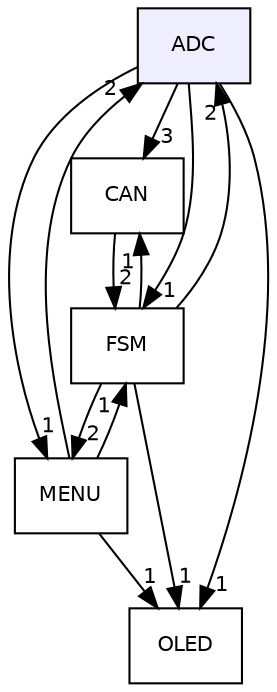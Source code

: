 digraph "ADC" {
  compound=true
  node [ fontsize="10", fontname="Helvetica"];
  edge [ labelfontsize="10", labelfontname="Helvetica"];
  dir_739e530fc6fa038c379ec8b4170d8153 [shape=box, label="ADC", style="filled", fillcolor="#eeeeff", pencolor="black", URL="dir_739e530fc6fa038c379ec8b4170d8153.html"];
  dir_85f99c390bf4c27b62435416daf93629 [shape=box label="CAN" URL="dir_85f99c390bf4c27b62435416daf93629.html"];
  dir_50355b72e8f7793b4a8a98f618b7c5b8 [shape=box label="MENU" URL="dir_50355b72e8f7793b4a8a98f618b7c5b8.html"];
  dir_d638c3b6eaa8f09f7cafd070dffb79d1 [shape=box label="OLED" URL="dir_d638c3b6eaa8f09f7cafd070dffb79d1.html"];
  dir_ffa6bce6df141826c96ab6faab07a6f6 [shape=box label="FSM" URL="dir_ffa6bce6df141826c96ab6faab07a6f6.html"];
  dir_739e530fc6fa038c379ec8b4170d8153->dir_85f99c390bf4c27b62435416daf93629 [headlabel="3", labeldistance=1.5 headhref="dir_000000_000001.html"];
  dir_739e530fc6fa038c379ec8b4170d8153->dir_50355b72e8f7793b4a8a98f618b7c5b8 [headlabel="1", labeldistance=1.5 headhref="dir_000000_000005.html"];
  dir_739e530fc6fa038c379ec8b4170d8153->dir_d638c3b6eaa8f09f7cafd070dffb79d1 [headlabel="1", labeldistance=1.5 headhref="dir_000000_000006.html"];
  dir_739e530fc6fa038c379ec8b4170d8153->dir_ffa6bce6df141826c96ab6faab07a6f6 [headlabel="1", labeldistance=1.5 headhref="dir_000000_000002.html"];
  dir_85f99c390bf4c27b62435416daf93629->dir_ffa6bce6df141826c96ab6faab07a6f6 [headlabel="2", labeldistance=1.5 headhref="dir_000001_000002.html"];
  dir_50355b72e8f7793b4a8a98f618b7c5b8->dir_739e530fc6fa038c379ec8b4170d8153 [headlabel="2", labeldistance=1.5 headhref="dir_000005_000000.html"];
  dir_50355b72e8f7793b4a8a98f618b7c5b8->dir_d638c3b6eaa8f09f7cafd070dffb79d1 [headlabel="1", labeldistance=1.5 headhref="dir_000005_000006.html"];
  dir_50355b72e8f7793b4a8a98f618b7c5b8->dir_ffa6bce6df141826c96ab6faab07a6f6 [headlabel="1", labeldistance=1.5 headhref="dir_000005_000002.html"];
  dir_ffa6bce6df141826c96ab6faab07a6f6->dir_739e530fc6fa038c379ec8b4170d8153 [headlabel="2", labeldistance=1.5 headhref="dir_000002_000000.html"];
  dir_ffa6bce6df141826c96ab6faab07a6f6->dir_85f99c390bf4c27b62435416daf93629 [headlabel="1", labeldistance=1.5 headhref="dir_000002_000001.html"];
  dir_ffa6bce6df141826c96ab6faab07a6f6->dir_50355b72e8f7793b4a8a98f618b7c5b8 [headlabel="2", labeldistance=1.5 headhref="dir_000002_000005.html"];
  dir_ffa6bce6df141826c96ab6faab07a6f6->dir_d638c3b6eaa8f09f7cafd070dffb79d1 [headlabel="1", labeldistance=1.5 headhref="dir_000002_000006.html"];
}
